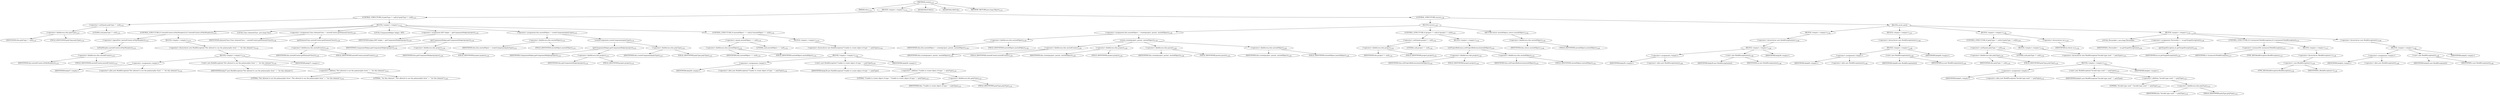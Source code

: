 digraph "create" {  
"1754" [label = <(METHOD,create)<SUB>1121</SUB>> ]
"1755" [label = <(PARAM,this)<SUB>1121</SUB>> ]
"1756" [label = <(BLOCK,&lt;empty&gt;,&lt;empty&gt;)<SUB>1121</SUB>> ]
"1757" [label = <(CONTROL_STRUCTURE,if (polyType != null),if (polyType != null))<SUB>1122</SUB>> ]
"1758" [label = <(&lt;operator&gt;.notEquals,polyType != null)<SUB>1122</SUB>> ]
"1759" [label = <(&lt;operator&gt;.fieldAccess,this.polyType)<SUB>1122</SUB>> ]
"1760" [label = <(IDENTIFIER,this,polyType != null)<SUB>1122</SUB>> ]
"1761" [label = <(FIELD_IDENTIFIER,polyType,polyType)<SUB>1122</SUB>> ]
"1762" [label = <(LITERAL,null,polyType != null)<SUB>1122</SUB>> ]
"1763" [label = <(BLOCK,&lt;empty&gt;,&lt;empty&gt;)<SUB>1122</SUB>> ]
"1764" [label = <(CONTROL_STRUCTURE,if (!nestedCreator.isPolyMorphic()),if (!nestedCreator.isPolyMorphic()))<SUB>1123</SUB>> ]
"1765" [label = <(&lt;operator&gt;.logicalNot,!nestedCreator.isPolyMorphic())<SUB>1123</SUB>> ]
"1766" [label = <(isPolyMorphic,nestedCreator.isPolyMorphic())<SUB>1123</SUB>> ]
"1767" [label = <(&lt;operator&gt;.fieldAccess,this.nestedCreator)<SUB>1123</SUB>> ]
"1768" [label = <(IDENTIFIER,this,nestedCreator.isPolyMorphic())<SUB>1123</SUB>> ]
"1769" [label = <(FIELD_IDENTIFIER,nestedCreator,nestedCreator)<SUB>1123</SUB>> ]
"1770" [label = <(BLOCK,&lt;empty&gt;,&lt;empty&gt;)<SUB>1123</SUB>> ]
"1771" [label = <(&lt;operator&gt;.throw,throw new BuildException(&quot;Not allowed to use the polymorphic form&quot; + &quot; for this element&quot;);)<SUB>1124</SUB>> ]
"1772" [label = <(BLOCK,&lt;empty&gt;,&lt;empty&gt;)<SUB>1124</SUB>> ]
"1773" [label = <(&lt;operator&gt;.assignment,&lt;empty&gt;)> ]
"1774" [label = <(IDENTIFIER,$obj37,&lt;empty&gt;)> ]
"1775" [label = <(&lt;operator&gt;.alloc,new BuildException(&quot;Not allowed to use the polymorphic form&quot; + &quot; for this element&quot;))<SUB>1124</SUB>> ]
"1776" [label = <(&lt;init&gt;,new BuildException(&quot;Not allowed to use the polymorphic form&quot; + &quot; for this element&quot;))<SUB>1124</SUB>> ]
"1777" [label = <(IDENTIFIER,$obj37,new BuildException(&quot;Not allowed to use the polymorphic form&quot; + &quot; for this element&quot;))> ]
"1778" [label = <(&lt;operator&gt;.addition,&quot;Not allowed to use the polymorphic form&quot; + &quot; for this element&quot;)<SUB>1125</SUB>> ]
"1779" [label = <(LITERAL,&quot;Not allowed to use the polymorphic form&quot;,&quot;Not allowed to use the polymorphic form&quot; + &quot; for this element&quot;)<SUB>1125</SUB>> ]
"1780" [label = <(LITERAL,&quot; for this element&quot;,&quot;Not allowed to use the polymorphic form&quot; + &quot; for this element&quot;)<SUB>1126</SUB>> ]
"1781" [label = <(IDENTIFIER,$obj37,&lt;empty&gt;)> ]
"1782" [label = <(LOCAL,Class elementClass: java.lang.Class)> ]
"1783" [label = <(&lt;operator&gt;.assignment,Class elementClass = nestedCreator.getElementClass())<SUB>1128</SUB>> ]
"1784" [label = <(IDENTIFIER,elementClass,Class elementClass = nestedCreator.getElementClass())<SUB>1128</SUB>> ]
"1785" [label = <(getElementClass,nestedCreator.getElementClass())<SUB>1128</SUB>> ]
"1786" [label = <(&lt;operator&gt;.fieldAccess,this.nestedCreator)<SUB>1128</SUB>> ]
"1787" [label = <(IDENTIFIER,this,nestedCreator.getElementClass())<SUB>1128</SUB>> ]
"1788" [label = <(FIELD_IDENTIFIER,nestedCreator,nestedCreator)<SUB>1128</SUB>> ]
"1789" [label = <(LOCAL,ComponentHelper helper: ANY)> ]
"1790" [label = <(&lt;operator&gt;.assignment,ANY helper = getComponentHelper(project))<SUB>1129</SUB>> ]
"1791" [label = <(IDENTIFIER,helper,ANY helper = getComponentHelper(project))<SUB>1129</SUB>> ]
"1792" [label = <(getComponentHelper,getComponentHelper(project))<SUB>1130</SUB>> ]
"1793" [label = <(IDENTIFIER,ComponentHelper,getComponentHelper(project))<SUB>1130</SUB>> ]
"1794" [label = <(&lt;operator&gt;.fieldAccess,this.project)<SUB>1130</SUB>> ]
"1795" [label = <(IDENTIFIER,this,getComponentHelper(project))<SUB>1130</SUB>> ]
"1796" [label = <(FIELD_IDENTIFIER,project,project)<SUB>1130</SUB>> ]
"1797" [label = <(&lt;operator&gt;.assignment,this.nestedObject = createComponent(polyType))<SUB>1131</SUB>> ]
"1798" [label = <(&lt;operator&gt;.fieldAccess,this.nestedObject)<SUB>1131</SUB>> ]
"1799" [label = <(IDENTIFIER,this,this.nestedObject = createComponent(polyType))<SUB>1131</SUB>> ]
"1800" [label = <(FIELD_IDENTIFIER,nestedObject,nestedObject)<SUB>1131</SUB>> ]
"1801" [label = <(createComponent,createComponent(polyType))<SUB>1131</SUB>> ]
"1802" [label = <(getComponentHelper,getComponentHelper(project))<SUB>1131</SUB>> ]
"1803" [label = <(IDENTIFIER,ComponentHelper,getComponentHelper(project))<SUB>1131</SUB>> ]
"1804" [label = <(&lt;operator&gt;.fieldAccess,this.project)<SUB>1131</SUB>> ]
"1805" [label = <(IDENTIFIER,this,getComponentHelper(project))<SUB>1131</SUB>> ]
"1806" [label = <(FIELD_IDENTIFIER,project,project)<SUB>1131</SUB>> ]
"1807" [label = <(&lt;operator&gt;.fieldAccess,this.polyType)<SUB>1132</SUB>> ]
"1808" [label = <(IDENTIFIER,this,createComponent(polyType))<SUB>1132</SUB>> ]
"1809" [label = <(FIELD_IDENTIFIER,polyType,polyType)<SUB>1132</SUB>> ]
"1810" [label = <(CONTROL_STRUCTURE,if (nestedObject == null),if (nestedObject == null))<SUB>1133</SUB>> ]
"1811" [label = <(&lt;operator&gt;.equals,nestedObject == null)<SUB>1133</SUB>> ]
"1812" [label = <(&lt;operator&gt;.fieldAccess,this.nestedObject)<SUB>1133</SUB>> ]
"1813" [label = <(IDENTIFIER,this,nestedObject == null)<SUB>1133</SUB>> ]
"1814" [label = <(FIELD_IDENTIFIER,nestedObject,nestedObject)<SUB>1133</SUB>> ]
"1815" [label = <(LITERAL,null,nestedObject == null)<SUB>1133</SUB>> ]
"1816" [label = <(BLOCK,&lt;empty&gt;,&lt;empty&gt;)<SUB>1133</SUB>> ]
"1817" [label = <(&lt;operator&gt;.throw,throw new BuildException(&quot;Unable to create object of type &quot; + polyType);)<SUB>1134</SUB>> ]
"1818" [label = <(BLOCK,&lt;empty&gt;,&lt;empty&gt;)<SUB>1134</SUB>> ]
"1819" [label = <(&lt;operator&gt;.assignment,&lt;empty&gt;)> ]
"1820" [label = <(IDENTIFIER,$obj38,&lt;empty&gt;)> ]
"1821" [label = <(&lt;operator&gt;.alloc,new BuildException(&quot;Unable to create object of type &quot; + polyType))<SUB>1134</SUB>> ]
"1822" [label = <(&lt;init&gt;,new BuildException(&quot;Unable to create object of type &quot; + polyType))<SUB>1134</SUB>> ]
"1823" [label = <(IDENTIFIER,$obj38,new BuildException(&quot;Unable to create object of type &quot; + polyType))> ]
"1824" [label = <(&lt;operator&gt;.addition,&quot;Unable to create object of type &quot; + polyType)<SUB>1135</SUB>> ]
"1825" [label = <(LITERAL,&quot;Unable to create object of type &quot;,&quot;Unable to create object of type &quot; + polyType)<SUB>1135</SUB>> ]
"1826" [label = <(&lt;operator&gt;.fieldAccess,this.polyType)<SUB>1135</SUB>> ]
"1827" [label = <(IDENTIFIER,this,&quot;Unable to create object of type &quot; + polyType)<SUB>1135</SUB>> ]
"1828" [label = <(FIELD_IDENTIFIER,polyType,polyType)<SUB>1135</SUB>> ]
"1829" [label = <(IDENTIFIER,$obj38,&lt;empty&gt;)> ]
"1830" [label = <(CONTROL_STRUCTURE,try,try)<SUB>1138</SUB>> ]
"1831" [label = <(BLOCK,try,try)<SUB>1138</SUB>> ]
"1832" [label = <(&lt;operator&gt;.assignment,this.nestedObject = create(project, parent, nestedObject))<SUB>1139</SUB>> ]
"1833" [label = <(&lt;operator&gt;.fieldAccess,this.nestedObject)<SUB>1139</SUB>> ]
"1834" [label = <(IDENTIFIER,this,this.nestedObject = create(project, parent, nestedObject))<SUB>1139</SUB>> ]
"1835" [label = <(FIELD_IDENTIFIER,nestedObject,nestedObject)<SUB>1139</SUB>> ]
"1836" [label = <(create,create(project, parent, nestedObject))<SUB>1139</SUB>> ]
"1837" [label = <(&lt;operator&gt;.fieldAccess,this.nestedCreator)<SUB>1139</SUB>> ]
"1838" [label = <(IDENTIFIER,this,create(project, parent, nestedObject))<SUB>1139</SUB>> ]
"1839" [label = <(FIELD_IDENTIFIER,nestedCreator,nestedCreator)<SUB>1139</SUB>> ]
"1840" [label = <(&lt;operator&gt;.fieldAccess,this.project)<SUB>1140</SUB>> ]
"1841" [label = <(IDENTIFIER,this,create(project, parent, nestedObject))<SUB>1140</SUB>> ]
"1842" [label = <(FIELD_IDENTIFIER,project,project)<SUB>1140</SUB>> ]
"1843" [label = <(&lt;operator&gt;.fieldAccess,this.parent)<SUB>1140</SUB>> ]
"1844" [label = <(IDENTIFIER,this,create(project, parent, nestedObject))<SUB>1140</SUB>> ]
"1845" [label = <(FIELD_IDENTIFIER,parent,parent)<SUB>1140</SUB>> ]
"1846" [label = <(&lt;operator&gt;.fieldAccess,this.nestedObject)<SUB>1140</SUB>> ]
"1847" [label = <(IDENTIFIER,this,create(project, parent, nestedObject))<SUB>1140</SUB>> ]
"1848" [label = <(FIELD_IDENTIFIER,nestedObject,nestedObject)<SUB>1140</SUB>> ]
"1849" [label = <(CONTROL_STRUCTURE,if (project != null),if (project != null))<SUB>1141</SUB>> ]
"1850" [label = <(&lt;operator&gt;.notEquals,project != null)<SUB>1141</SUB>> ]
"1851" [label = <(&lt;operator&gt;.fieldAccess,this.project)<SUB>1141</SUB>> ]
"1852" [label = <(IDENTIFIER,this,project != null)<SUB>1141</SUB>> ]
"1853" [label = <(FIELD_IDENTIFIER,project,project)<SUB>1141</SUB>> ]
"1854" [label = <(LITERAL,null,project != null)<SUB>1141</SUB>> ]
"1855" [label = <(BLOCK,&lt;empty&gt;,&lt;empty&gt;)<SUB>1141</SUB>> ]
"1856" [label = <(setProjectReference,setProjectReference(nestedObject))<SUB>1142</SUB>> ]
"1857" [label = <(&lt;operator&gt;.fieldAccess,this.project)<SUB>1142</SUB>> ]
"1858" [label = <(IDENTIFIER,this,setProjectReference(nestedObject))<SUB>1142</SUB>> ]
"1859" [label = <(FIELD_IDENTIFIER,project,project)<SUB>1142</SUB>> ]
"1860" [label = <(&lt;operator&gt;.fieldAccess,this.nestedObject)<SUB>1142</SUB>> ]
"1861" [label = <(IDENTIFIER,this,setProjectReference(nestedObject))<SUB>1142</SUB>> ]
"1862" [label = <(FIELD_IDENTIFIER,nestedObject,nestedObject)<SUB>1142</SUB>> ]
"1863" [label = <(RETURN,return nestedObject;,return nestedObject;)<SUB>1144</SUB>> ]
"1864" [label = <(&lt;operator&gt;.fieldAccess,this.nestedObject)<SUB>1144</SUB>> ]
"1865" [label = <(IDENTIFIER,this,return nestedObject;)<SUB>1144</SUB>> ]
"1866" [label = <(FIELD_IDENTIFIER,nestedObject,nestedObject)<SUB>1144</SUB>> ]
"1867" [label = <(BLOCK,catch,catch)> ]
"1868" [label = <(BLOCK,&lt;empty&gt;,&lt;empty&gt;)<SUB>1145</SUB>> ]
"1869" [label = <(&lt;operator&gt;.throw,throw new BuildException(ex);)<SUB>1146</SUB>> ]
"1870" [label = <(BLOCK,&lt;empty&gt;,&lt;empty&gt;)<SUB>1146</SUB>> ]
"1871" [label = <(&lt;operator&gt;.assignment,&lt;empty&gt;)> ]
"1872" [label = <(IDENTIFIER,$obj39,&lt;empty&gt;)> ]
"1873" [label = <(&lt;operator&gt;.alloc,new BuildException(ex))<SUB>1146</SUB>> ]
"1874" [label = <(&lt;init&gt;,new BuildException(ex))<SUB>1146</SUB>> ]
"1875" [label = <(IDENTIFIER,$obj39,new BuildException(ex))> ]
"1876" [label = <(IDENTIFIER,ex,new BuildException(ex))<SUB>1146</SUB>> ]
"1877" [label = <(IDENTIFIER,$obj39,&lt;empty&gt;)> ]
"1878" [label = <(BLOCK,&lt;empty&gt;,&lt;empty&gt;)<SUB>1147</SUB>> ]
"1879" [label = <(&lt;operator&gt;.throw,throw new BuildException(ex);)<SUB>1148</SUB>> ]
"1880" [label = <(BLOCK,&lt;empty&gt;,&lt;empty&gt;)<SUB>1148</SUB>> ]
"1881" [label = <(&lt;operator&gt;.assignment,&lt;empty&gt;)> ]
"1882" [label = <(IDENTIFIER,$obj40,&lt;empty&gt;)> ]
"1883" [label = <(&lt;operator&gt;.alloc,new BuildException(ex))<SUB>1148</SUB>> ]
"1884" [label = <(&lt;init&gt;,new BuildException(ex))<SUB>1148</SUB>> ]
"1885" [label = <(IDENTIFIER,$obj40,new BuildException(ex))> ]
"1886" [label = <(IDENTIFIER,ex,new BuildException(ex))<SUB>1148</SUB>> ]
"1887" [label = <(IDENTIFIER,$obj40,&lt;empty&gt;)> ]
"1888" [label = <(BLOCK,&lt;empty&gt;,&lt;empty&gt;)<SUB>1149</SUB>> ]
"1889" [label = <(CONTROL_STRUCTURE,if (polyType != null),if (polyType != null))<SUB>1150</SUB>> ]
"1890" [label = <(&lt;operator&gt;.notEquals,polyType != null)<SUB>1150</SUB>> ]
"1891" [label = <(&lt;operator&gt;.fieldAccess,this.polyType)<SUB>1150</SUB>> ]
"1892" [label = <(IDENTIFIER,this,polyType != null)<SUB>1150</SUB>> ]
"1893" [label = <(FIELD_IDENTIFIER,polyType,polyType)<SUB>1150</SUB>> ]
"1894" [label = <(LITERAL,null,polyType != null)<SUB>1150</SUB>> ]
"1895" [label = <(BLOCK,&lt;empty&gt;,&lt;empty&gt;)<SUB>1150</SUB>> ]
"1896" [label = <(&lt;operator&gt;.throw,throw new BuildException(&quot;Invalid type used &quot; + polyType);)<SUB>1151</SUB>> ]
"1897" [label = <(BLOCK,&lt;empty&gt;,&lt;empty&gt;)<SUB>1151</SUB>> ]
"1898" [label = <(&lt;operator&gt;.assignment,&lt;empty&gt;)> ]
"1899" [label = <(IDENTIFIER,$obj41,&lt;empty&gt;)> ]
"1900" [label = <(&lt;operator&gt;.alloc,new BuildException(&quot;Invalid type used &quot; + polyType))<SUB>1151</SUB>> ]
"1901" [label = <(&lt;init&gt;,new BuildException(&quot;Invalid type used &quot; + polyType))<SUB>1151</SUB>> ]
"1902" [label = <(IDENTIFIER,$obj41,new BuildException(&quot;Invalid type used &quot; + polyType))> ]
"1903" [label = <(&lt;operator&gt;.addition,&quot;Invalid type used &quot; + polyType)<SUB>1152</SUB>> ]
"1904" [label = <(LITERAL,&quot;Invalid type used &quot;,&quot;Invalid type used &quot; + polyType)<SUB>1152</SUB>> ]
"1905" [label = <(&lt;operator&gt;.fieldAccess,this.polyType)<SUB>1152</SUB>> ]
"1906" [label = <(IDENTIFIER,this,&quot;Invalid type used &quot; + polyType)<SUB>1152</SUB>> ]
"1907" [label = <(FIELD_IDENTIFIER,polyType,polyType)<SUB>1152</SUB>> ]
"1908" [label = <(IDENTIFIER,$obj41,&lt;empty&gt;)> ]
"1909" [label = <(&lt;operator&gt;.throw,throw ex;)<SUB>1154</SUB>> ]
"1910" [label = <(IDENTIFIER,ex,throw ex;)<SUB>1154</SUB>> ]
"1911" [label = <(BLOCK,&lt;empty&gt;,&lt;empty&gt;)<SUB>1155</SUB>> ]
"1912" [label = <(LOCAL,Throwable t: java.lang.Throwable)> ]
"1913" [label = <(&lt;operator&gt;.assignment,Throwable t = ex.getTargetException())<SUB>1156</SUB>> ]
"1914" [label = <(IDENTIFIER,t,Throwable t = ex.getTargetException())<SUB>1156</SUB>> ]
"1915" [label = <(getTargetException,ex.getTargetException())<SUB>1156</SUB>> ]
"1916" [label = <(IDENTIFIER,ex,ex.getTargetException())<SUB>1156</SUB>> ]
"1917" [label = <(CONTROL_STRUCTURE,if (t instanceof BuildException),if (t instanceof BuildException))<SUB>1157</SUB>> ]
"1918" [label = <(&lt;operator&gt;.instanceOf,t instanceof BuildException)<SUB>1157</SUB>> ]
"1919" [label = <(IDENTIFIER,t,t instanceof BuildException)<SUB>1157</SUB>> ]
"1920" [label = <(TYPE_REF,BuildException,BuildException)<SUB>1157</SUB>> ]
"1921" [label = <(BLOCK,&lt;empty&gt;,&lt;empty&gt;)<SUB>1157</SUB>> ]
"1922" [label = <(&lt;operator&gt;.throw,throw (BuildException) t;)<SUB>1158</SUB>> ]
"1923" [label = <(&lt;operator&gt;.cast,(BuildException) t)<SUB>1158</SUB>> ]
"1924" [label = <(TYPE_REF,BuildException,BuildException)<SUB>1158</SUB>> ]
"1925" [label = <(IDENTIFIER,t,(BuildException) t)<SUB>1158</SUB>> ]
"1926" [label = <(&lt;operator&gt;.throw,throw new BuildException(t);)<SUB>1160</SUB>> ]
"1927" [label = <(BLOCK,&lt;empty&gt;,&lt;empty&gt;)<SUB>1160</SUB>> ]
"1928" [label = <(&lt;operator&gt;.assignment,&lt;empty&gt;)> ]
"1929" [label = <(IDENTIFIER,$obj42,&lt;empty&gt;)> ]
"1930" [label = <(&lt;operator&gt;.alloc,new BuildException(t))<SUB>1160</SUB>> ]
"1931" [label = <(&lt;init&gt;,new BuildException(t))<SUB>1160</SUB>> ]
"1932" [label = <(IDENTIFIER,$obj42,new BuildException(t))> ]
"1933" [label = <(IDENTIFIER,t,new BuildException(t))<SUB>1160</SUB>> ]
"1934" [label = <(IDENTIFIER,$obj42,&lt;empty&gt;)> ]
"1935" [label = <(MODIFIER,PUBLIC)> ]
"1936" [label = <(MODIFIER,VIRTUAL)> ]
"1937" [label = <(METHOD_RETURN,java.lang.Object)<SUB>1121</SUB>> ]
  "1754" -> "1755" 
  "1754" -> "1756" 
  "1754" -> "1935" 
  "1754" -> "1936" 
  "1754" -> "1937" 
  "1756" -> "1757" 
  "1756" -> "1830" 
  "1757" -> "1758" 
  "1757" -> "1763" 
  "1758" -> "1759" 
  "1758" -> "1762" 
  "1759" -> "1760" 
  "1759" -> "1761" 
  "1763" -> "1764" 
  "1763" -> "1782" 
  "1763" -> "1783" 
  "1763" -> "1789" 
  "1763" -> "1790" 
  "1763" -> "1797" 
  "1763" -> "1810" 
  "1764" -> "1765" 
  "1764" -> "1770" 
  "1765" -> "1766" 
  "1766" -> "1767" 
  "1767" -> "1768" 
  "1767" -> "1769" 
  "1770" -> "1771" 
  "1771" -> "1772" 
  "1772" -> "1773" 
  "1772" -> "1776" 
  "1772" -> "1781" 
  "1773" -> "1774" 
  "1773" -> "1775" 
  "1776" -> "1777" 
  "1776" -> "1778" 
  "1778" -> "1779" 
  "1778" -> "1780" 
  "1783" -> "1784" 
  "1783" -> "1785" 
  "1785" -> "1786" 
  "1786" -> "1787" 
  "1786" -> "1788" 
  "1790" -> "1791" 
  "1790" -> "1792" 
  "1792" -> "1793" 
  "1792" -> "1794" 
  "1794" -> "1795" 
  "1794" -> "1796" 
  "1797" -> "1798" 
  "1797" -> "1801" 
  "1798" -> "1799" 
  "1798" -> "1800" 
  "1801" -> "1802" 
  "1801" -> "1807" 
  "1802" -> "1803" 
  "1802" -> "1804" 
  "1804" -> "1805" 
  "1804" -> "1806" 
  "1807" -> "1808" 
  "1807" -> "1809" 
  "1810" -> "1811" 
  "1810" -> "1816" 
  "1811" -> "1812" 
  "1811" -> "1815" 
  "1812" -> "1813" 
  "1812" -> "1814" 
  "1816" -> "1817" 
  "1817" -> "1818" 
  "1818" -> "1819" 
  "1818" -> "1822" 
  "1818" -> "1829" 
  "1819" -> "1820" 
  "1819" -> "1821" 
  "1822" -> "1823" 
  "1822" -> "1824" 
  "1824" -> "1825" 
  "1824" -> "1826" 
  "1826" -> "1827" 
  "1826" -> "1828" 
  "1830" -> "1831" 
  "1830" -> "1867" 
  "1831" -> "1832" 
  "1831" -> "1849" 
  "1831" -> "1863" 
  "1832" -> "1833" 
  "1832" -> "1836" 
  "1833" -> "1834" 
  "1833" -> "1835" 
  "1836" -> "1837" 
  "1836" -> "1840" 
  "1836" -> "1843" 
  "1836" -> "1846" 
  "1837" -> "1838" 
  "1837" -> "1839" 
  "1840" -> "1841" 
  "1840" -> "1842" 
  "1843" -> "1844" 
  "1843" -> "1845" 
  "1846" -> "1847" 
  "1846" -> "1848" 
  "1849" -> "1850" 
  "1849" -> "1855" 
  "1850" -> "1851" 
  "1850" -> "1854" 
  "1851" -> "1852" 
  "1851" -> "1853" 
  "1855" -> "1856" 
  "1856" -> "1857" 
  "1856" -> "1860" 
  "1857" -> "1858" 
  "1857" -> "1859" 
  "1860" -> "1861" 
  "1860" -> "1862" 
  "1863" -> "1864" 
  "1864" -> "1865" 
  "1864" -> "1866" 
  "1867" -> "1868" 
  "1867" -> "1878" 
  "1867" -> "1888" 
  "1867" -> "1911" 
  "1868" -> "1869" 
  "1869" -> "1870" 
  "1870" -> "1871" 
  "1870" -> "1874" 
  "1870" -> "1877" 
  "1871" -> "1872" 
  "1871" -> "1873" 
  "1874" -> "1875" 
  "1874" -> "1876" 
  "1878" -> "1879" 
  "1879" -> "1880" 
  "1880" -> "1881" 
  "1880" -> "1884" 
  "1880" -> "1887" 
  "1881" -> "1882" 
  "1881" -> "1883" 
  "1884" -> "1885" 
  "1884" -> "1886" 
  "1888" -> "1889" 
  "1888" -> "1909" 
  "1889" -> "1890" 
  "1889" -> "1895" 
  "1890" -> "1891" 
  "1890" -> "1894" 
  "1891" -> "1892" 
  "1891" -> "1893" 
  "1895" -> "1896" 
  "1896" -> "1897" 
  "1897" -> "1898" 
  "1897" -> "1901" 
  "1897" -> "1908" 
  "1898" -> "1899" 
  "1898" -> "1900" 
  "1901" -> "1902" 
  "1901" -> "1903" 
  "1903" -> "1904" 
  "1903" -> "1905" 
  "1905" -> "1906" 
  "1905" -> "1907" 
  "1909" -> "1910" 
  "1911" -> "1912" 
  "1911" -> "1913" 
  "1911" -> "1917" 
  "1911" -> "1926" 
  "1913" -> "1914" 
  "1913" -> "1915" 
  "1915" -> "1916" 
  "1917" -> "1918" 
  "1917" -> "1921" 
  "1918" -> "1919" 
  "1918" -> "1920" 
  "1921" -> "1922" 
  "1922" -> "1923" 
  "1923" -> "1924" 
  "1923" -> "1925" 
  "1926" -> "1927" 
  "1927" -> "1928" 
  "1927" -> "1931" 
  "1927" -> "1934" 
  "1928" -> "1929" 
  "1928" -> "1930" 
  "1931" -> "1932" 
  "1931" -> "1933" 
}
